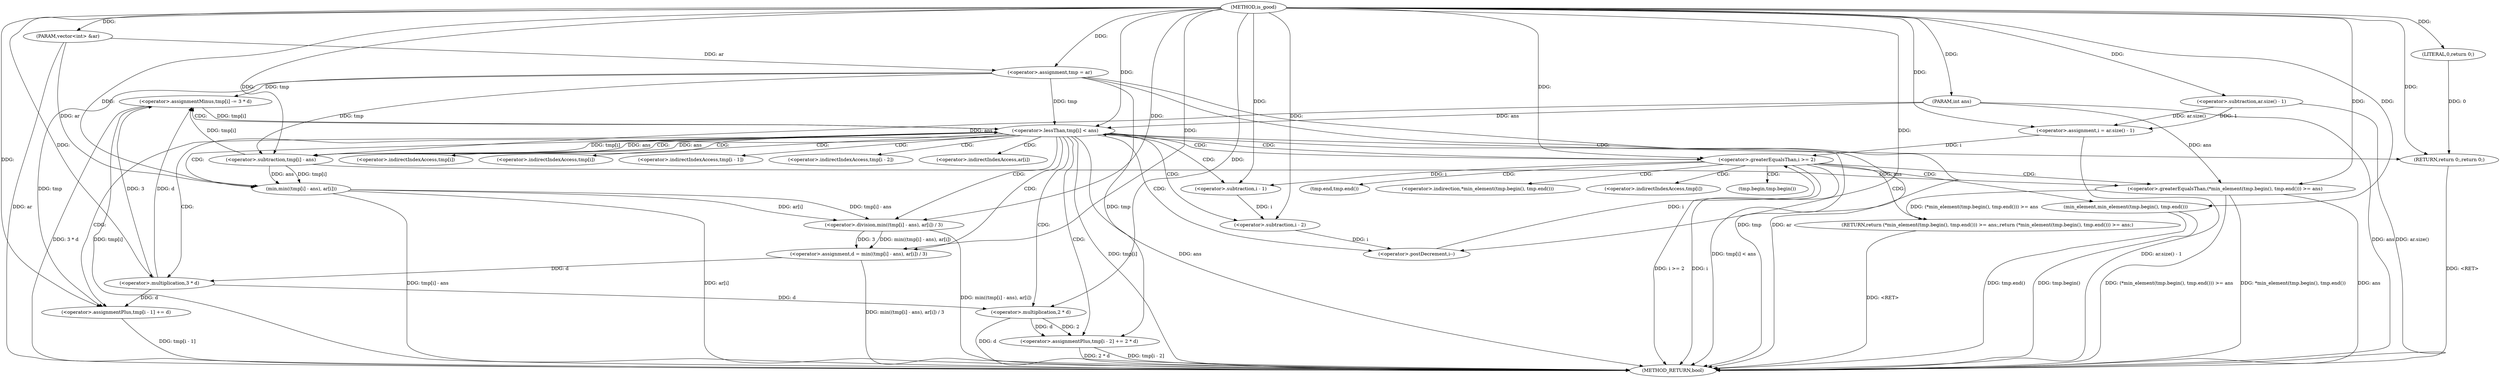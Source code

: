 digraph "is_good" {  
"1000116" [label = "(METHOD,is_good)" ]
"1000189" [label = "(METHOD_RETURN,bool)" ]
"1000117" [label = "(PARAM,vector<int> &ar)" ]
"1000118" [label = "(PARAM,int ans)" ]
"1000121" [label = "(<operator>.assignment,tmp = ar)" ]
"1000182" [label = "(RETURN,return (*min_element(tmp.begin(), tmp.end())) >= ans;,return (*min_element(tmp.begin(), tmp.end())) >= ans;)" ]
"1000126" [label = "(<operator>.assignment,i = ar.size() - 1)" ]
"1000131" [label = "(<operator>.greaterEqualsThan,i >= 2)" ]
"1000134" [label = "(<operator>.postDecrement,i--)" ]
"1000183" [label = "(<operator>.greaterEqualsThan,(*min_element(tmp.begin(), tmp.end())) >= ans)" ]
"1000146" [label = "(<operator>.assignment,d = min((tmp[i] - ans), ar[i]) / 3)" ]
"1000159" [label = "(<operator>.assignmentMinus,tmp[i] -= 3 * d)" ]
"1000166" [label = "(<operator>.assignmentPlus,tmp[i - 1] += d)" ]
"1000173" [label = "(<operator>.assignmentPlus,tmp[i - 2] += 2 * d)" ]
"1000128" [label = "(<operator>.subtraction,ar.size() - 1)" ]
"1000138" [label = "(<operator>.lessThan,tmp[i] < ans)" ]
"1000143" [label = "(RETURN,return 0;,return 0;)" ]
"1000144" [label = "(LITERAL,0,return 0;)" ]
"1000148" [label = "(<operator>.division,min((tmp[i] - ans), ar[i]) / 3)" ]
"1000163" [label = "(<operator>.multiplication,3 * d)" ]
"1000179" [label = "(<operator>.multiplication,2 * d)" ]
"1000185" [label = "(min_element,min_element(tmp.begin(), tmp.end()))" ]
"1000149" [label = "(min,min((tmp[i] - ans), ar[i]))" ]
"1000169" [label = "(<operator>.subtraction,i - 1)" ]
"1000176" [label = "(<operator>.subtraction,i - 2)" ]
"1000150" [label = "(<operator>.subtraction,tmp[i] - ans)" ]
"1000184" [label = "(<operator>.indirection,*min_element(tmp.begin(), tmp.end()))" ]
"1000160" [label = "(<operator>.indirectIndexAccess,tmp[i])" ]
"1000167" [label = "(<operator>.indirectIndexAccess,tmp[i - 1])" ]
"1000174" [label = "(<operator>.indirectIndexAccess,tmp[i - 2])" ]
"1000139" [label = "(<operator>.indirectIndexAccess,tmp[i])" ]
"1000186" [label = "(tmp.begin,tmp.begin())" ]
"1000187" [label = "(tmp.end,tmp.end())" ]
"1000155" [label = "(<operator>.indirectIndexAccess,ar[i])" ]
"1000151" [label = "(<operator>.indirectIndexAccess,tmp[i])" ]
  "1000117" -> "1000189"  [ label = "DDG: ar"] 
  "1000118" -> "1000189"  [ label = "DDG: ans"] 
  "1000121" -> "1000189"  [ label = "DDG: tmp"] 
  "1000121" -> "1000189"  [ label = "DDG: ar"] 
  "1000128" -> "1000189"  [ label = "DDG: ar.size()"] 
  "1000126" -> "1000189"  [ label = "DDG: ar.size() - 1"] 
  "1000131" -> "1000189"  [ label = "DDG: i"] 
  "1000131" -> "1000189"  [ label = "DDG: i >= 2"] 
  "1000185" -> "1000189"  [ label = "DDG: tmp.begin()"] 
  "1000185" -> "1000189"  [ label = "DDG: tmp.end()"] 
  "1000183" -> "1000189"  [ label = "DDG: *min_element(tmp.begin(), tmp.end())"] 
  "1000183" -> "1000189"  [ label = "DDG: ans"] 
  "1000183" -> "1000189"  [ label = "DDG: (*min_element(tmp.begin(), tmp.end())) >= ans"] 
  "1000138" -> "1000189"  [ label = "DDG: tmp[i]"] 
  "1000138" -> "1000189"  [ label = "DDG: ans"] 
  "1000138" -> "1000189"  [ label = "DDG: tmp[i] < ans"] 
  "1000149" -> "1000189"  [ label = "DDG: tmp[i] - ans"] 
  "1000149" -> "1000189"  [ label = "DDG: ar[i]"] 
  "1000148" -> "1000189"  [ label = "DDG: min((tmp[i] - ans), ar[i])"] 
  "1000146" -> "1000189"  [ label = "DDG: min((tmp[i] - ans), ar[i]) / 3"] 
  "1000159" -> "1000189"  [ label = "DDG: tmp[i]"] 
  "1000159" -> "1000189"  [ label = "DDG: 3 * d"] 
  "1000166" -> "1000189"  [ label = "DDG: tmp[i - 1]"] 
  "1000173" -> "1000189"  [ label = "DDG: tmp[i - 2]"] 
  "1000179" -> "1000189"  [ label = "DDG: d"] 
  "1000173" -> "1000189"  [ label = "DDG: 2 * d"] 
  "1000143" -> "1000189"  [ label = "DDG: <RET>"] 
  "1000182" -> "1000189"  [ label = "DDG: <RET>"] 
  "1000116" -> "1000117"  [ label = "DDG: "] 
  "1000116" -> "1000118"  [ label = "DDG: "] 
  "1000117" -> "1000121"  [ label = "DDG: ar"] 
  "1000116" -> "1000121"  [ label = "DDG: "] 
  "1000183" -> "1000182"  [ label = "DDG: (*min_element(tmp.begin(), tmp.end())) >= ans"] 
  "1000128" -> "1000126"  [ label = "DDG: ar.size()"] 
  "1000128" -> "1000126"  [ label = "DDG: 1"] 
  "1000116" -> "1000126"  [ label = "DDG: "] 
  "1000126" -> "1000131"  [ label = "DDG: i"] 
  "1000134" -> "1000131"  [ label = "DDG: i"] 
  "1000116" -> "1000131"  [ label = "DDG: "] 
  "1000176" -> "1000134"  [ label = "DDG: i"] 
  "1000116" -> "1000134"  [ label = "DDG: "] 
  "1000148" -> "1000146"  [ label = "DDG: min((tmp[i] - ans), ar[i])"] 
  "1000148" -> "1000146"  [ label = "DDG: 3"] 
  "1000163" -> "1000159"  [ label = "DDG: 3"] 
  "1000163" -> "1000159"  [ label = "DDG: d"] 
  "1000163" -> "1000166"  [ label = "DDG: d"] 
  "1000116" -> "1000166"  [ label = "DDG: "] 
  "1000179" -> "1000173"  [ label = "DDG: 2"] 
  "1000179" -> "1000173"  [ label = "DDG: d"] 
  "1000150" -> "1000183"  [ label = "DDG: ans"] 
  "1000118" -> "1000183"  [ label = "DDG: ans"] 
  "1000116" -> "1000183"  [ label = "DDG: "] 
  "1000116" -> "1000128"  [ label = "DDG: "] 
  "1000144" -> "1000143"  [ label = "DDG: 0"] 
  "1000116" -> "1000143"  [ label = "DDG: "] 
  "1000116" -> "1000146"  [ label = "DDG: "] 
  "1000121" -> "1000159"  [ label = "DDG: tmp"] 
  "1000150" -> "1000159"  [ label = "DDG: tmp[i]"] 
  "1000121" -> "1000166"  [ label = "DDG: tmp"] 
  "1000121" -> "1000173"  [ label = "DDG: tmp"] 
  "1000121" -> "1000138"  [ label = "DDG: tmp"] 
  "1000159" -> "1000138"  [ label = "DDG: tmp[i]"] 
  "1000150" -> "1000138"  [ label = "DDG: ans"] 
  "1000118" -> "1000138"  [ label = "DDG: ans"] 
  "1000116" -> "1000138"  [ label = "DDG: "] 
  "1000116" -> "1000144"  [ label = "DDG: "] 
  "1000149" -> "1000148"  [ label = "DDG: ar[i]"] 
  "1000149" -> "1000148"  [ label = "DDG: tmp[i] - ans"] 
  "1000116" -> "1000148"  [ label = "DDG: "] 
  "1000116" -> "1000163"  [ label = "DDG: "] 
  "1000146" -> "1000163"  [ label = "DDG: d"] 
  "1000116" -> "1000179"  [ label = "DDG: "] 
  "1000163" -> "1000179"  [ label = "DDG: d"] 
  "1000116" -> "1000185"  [ label = "DDG: "] 
  "1000150" -> "1000149"  [ label = "DDG: ans"] 
  "1000150" -> "1000149"  [ label = "DDG: tmp[i]"] 
  "1000117" -> "1000149"  [ label = "DDG: ar"] 
  "1000116" -> "1000149"  [ label = "DDG: "] 
  "1000131" -> "1000169"  [ label = "DDG: i"] 
  "1000116" -> "1000169"  [ label = "DDG: "] 
  "1000169" -> "1000176"  [ label = "DDG: i"] 
  "1000116" -> "1000176"  [ label = "DDG: "] 
  "1000121" -> "1000150"  [ label = "DDG: tmp"] 
  "1000138" -> "1000150"  [ label = "DDG: tmp[i]"] 
  "1000138" -> "1000150"  [ label = "DDG: ans"] 
  "1000118" -> "1000150"  [ label = "DDG: ans"] 
  "1000116" -> "1000150"  [ label = "DDG: "] 
  "1000131" -> "1000182"  [ label = "CDG: "] 
  "1000131" -> "1000186"  [ label = "CDG: "] 
  "1000131" -> "1000139"  [ label = "CDG: "] 
  "1000131" -> "1000183"  [ label = "CDG: "] 
  "1000131" -> "1000184"  [ label = "CDG: "] 
  "1000131" -> "1000187"  [ label = "CDG: "] 
  "1000131" -> "1000138"  [ label = "CDG: "] 
  "1000131" -> "1000185"  [ label = "CDG: "] 
  "1000138" -> "1000174"  [ label = "CDG: "] 
  "1000138" -> "1000150"  [ label = "CDG: "] 
  "1000138" -> "1000166"  [ label = "CDG: "] 
  "1000138" -> "1000148"  [ label = "CDG: "] 
  "1000138" -> "1000149"  [ label = "CDG: "] 
  "1000138" -> "1000169"  [ label = "CDG: "] 
  "1000138" -> "1000163"  [ label = "CDG: "] 
  "1000138" -> "1000131"  [ label = "CDG: "] 
  "1000138" -> "1000143"  [ label = "CDG: "] 
  "1000138" -> "1000159"  [ label = "CDG: "] 
  "1000138" -> "1000167"  [ label = "CDG: "] 
  "1000138" -> "1000173"  [ label = "CDG: "] 
  "1000138" -> "1000155"  [ label = "CDG: "] 
  "1000138" -> "1000151"  [ label = "CDG: "] 
  "1000138" -> "1000160"  [ label = "CDG: "] 
  "1000138" -> "1000179"  [ label = "CDG: "] 
  "1000138" -> "1000176"  [ label = "CDG: "] 
  "1000138" -> "1000146"  [ label = "CDG: "] 
  "1000138" -> "1000134"  [ label = "CDG: "] 
}
